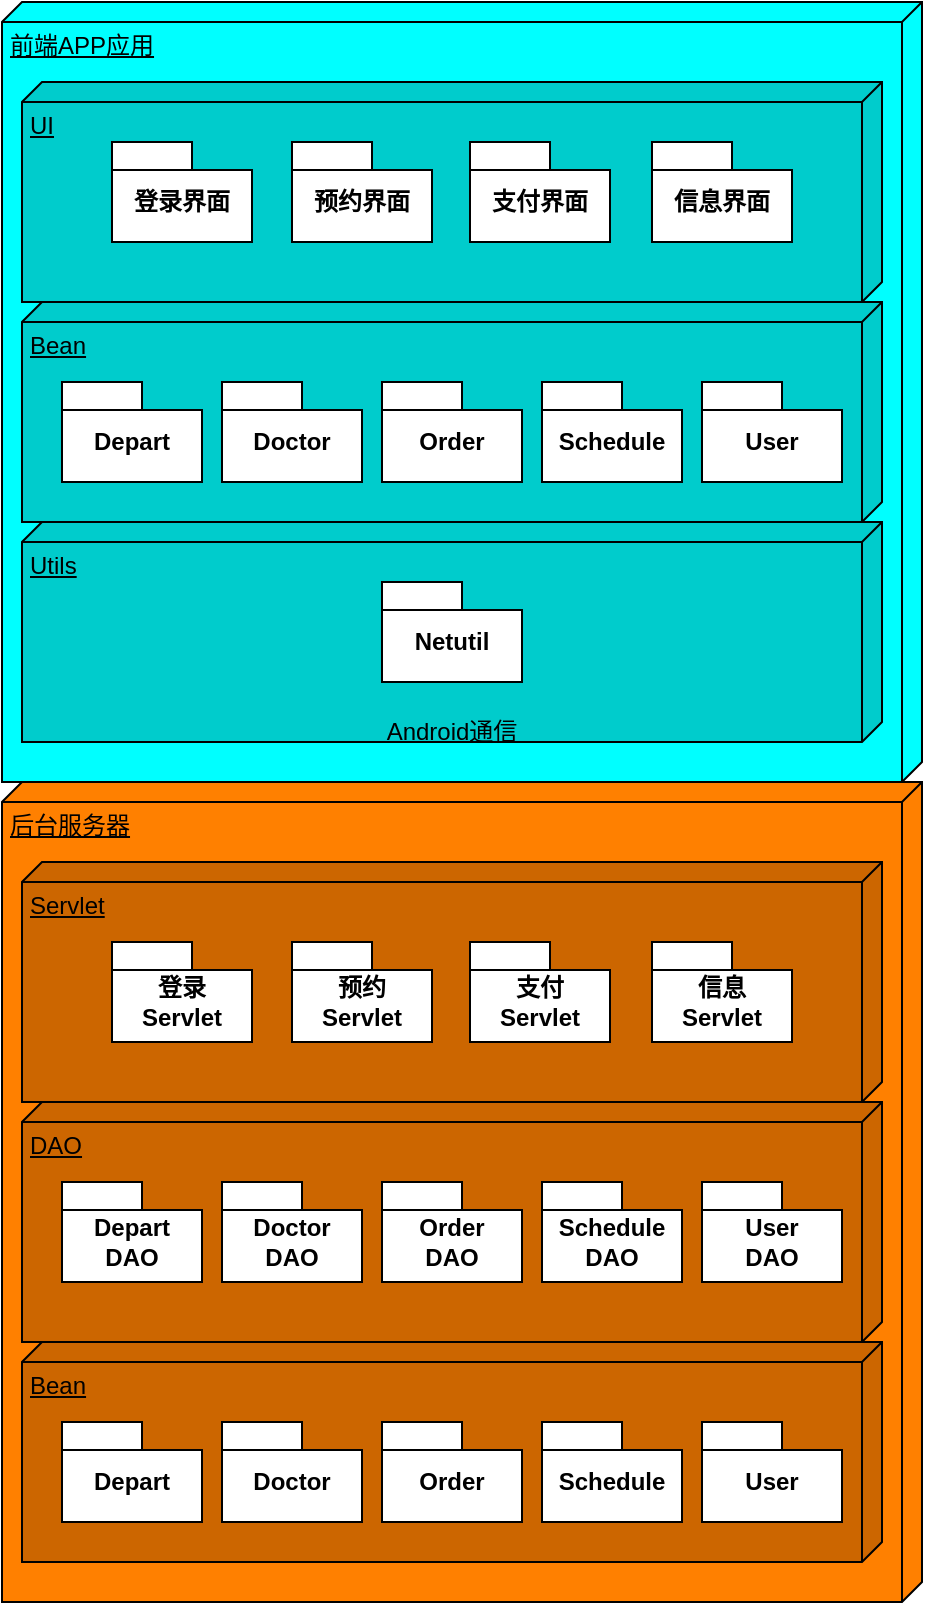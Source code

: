 <mxfile version="22.1.2" type="device">
  <diagram name="第 1 页" id="oBB3p8zH_U1W6c74gE0D">
    <mxGraphModel dx="2345" dy="1216" grid="1" gridSize="10" guides="1" tooltips="1" connect="1" arrows="1" fold="1" page="1" pageScale="1" pageWidth="827" pageHeight="1169" math="0" shadow="0">
      <root>
        <mxCell id="0" />
        <mxCell id="1" parent="0" />
        <mxCell id="9lVelVRK41Ti5xzRwSH0-1" value="前端APP应用" style="verticalAlign=top;align=left;spacingTop=8;spacingLeft=2;spacingRight=12;shape=cube;size=10;direction=south;fontStyle=4;html=1;whiteSpace=wrap;fillColor=#00FFFF;" vertex="1" parent="1">
          <mxGeometry x="170" y="70" width="460" height="390" as="geometry" />
        </mxCell>
        <mxCell id="9lVelVRK41Ti5xzRwSH0-2" value="UI" style="verticalAlign=top;align=left;spacingTop=8;spacingLeft=2;spacingRight=12;shape=cube;size=10;direction=south;fontStyle=4;html=1;whiteSpace=wrap;fillColor=#00CCCC;" vertex="1" parent="1">
          <mxGeometry x="180" y="110" width="430" height="110" as="geometry" />
        </mxCell>
        <mxCell id="9lVelVRK41Ti5xzRwSH0-3" value="登录界面" style="shape=folder;fontStyle=1;spacingTop=10;tabWidth=40;tabHeight=14;tabPosition=left;html=1;whiteSpace=wrap;" vertex="1" parent="1">
          <mxGeometry x="225" y="140" width="70" height="50" as="geometry" />
        </mxCell>
        <mxCell id="9lVelVRK41Ti5xzRwSH0-4" value="预约界面" style="shape=folder;fontStyle=1;spacingTop=10;tabWidth=40;tabHeight=14;tabPosition=left;html=1;whiteSpace=wrap;" vertex="1" parent="1">
          <mxGeometry x="315" y="140" width="70" height="50" as="geometry" />
        </mxCell>
        <mxCell id="9lVelVRK41Ti5xzRwSH0-5" value="支付界面" style="shape=folder;fontStyle=1;spacingTop=10;tabWidth=40;tabHeight=14;tabPosition=left;html=1;whiteSpace=wrap;" vertex="1" parent="1">
          <mxGeometry x="404" y="140" width="70" height="50" as="geometry" />
        </mxCell>
        <mxCell id="9lVelVRK41Ti5xzRwSH0-6" value="信息界面" style="shape=folder;fontStyle=1;spacingTop=10;tabWidth=40;tabHeight=14;tabPosition=left;html=1;whiteSpace=wrap;" vertex="1" parent="1">
          <mxGeometry x="495" y="140" width="70" height="50" as="geometry" />
        </mxCell>
        <mxCell id="9lVelVRK41Ti5xzRwSH0-7" value="Bean" style="verticalAlign=top;align=left;spacingTop=8;spacingLeft=2;spacingRight=12;shape=cube;size=10;direction=south;fontStyle=4;html=1;whiteSpace=wrap;fillColor=#00CCCC;" vertex="1" parent="1">
          <mxGeometry x="180" y="220" width="430" height="110" as="geometry" />
        </mxCell>
        <mxCell id="9lVelVRK41Ti5xzRwSH0-8" value="Utils" style="verticalAlign=top;align=left;spacingTop=8;spacingLeft=2;spacingRight=12;shape=cube;size=10;direction=south;fontStyle=4;html=1;whiteSpace=wrap;fillColor=#00CCCC;" vertex="1" parent="1">
          <mxGeometry x="180" y="330" width="430" height="110" as="geometry" />
        </mxCell>
        <mxCell id="9lVelVRK41Ti5xzRwSH0-9" value="Android通信" style="text;strokeColor=none;align=center;fillColor=none;html=1;verticalAlign=middle;whiteSpace=wrap;rounded=0;" vertex="1" parent="1">
          <mxGeometry x="335" y="420" width="120" height="30" as="geometry" />
        </mxCell>
        <mxCell id="9lVelVRK41Ti5xzRwSH0-11" value="Depart" style="shape=folder;fontStyle=1;spacingTop=10;tabWidth=40;tabHeight=14;tabPosition=left;html=1;whiteSpace=wrap;" vertex="1" parent="1">
          <mxGeometry x="200" y="260" width="70" height="50" as="geometry" />
        </mxCell>
        <mxCell id="9lVelVRK41Ti5xzRwSH0-12" value="Doctor" style="shape=folder;fontStyle=1;spacingTop=10;tabWidth=40;tabHeight=14;tabPosition=left;html=1;whiteSpace=wrap;" vertex="1" parent="1">
          <mxGeometry x="280" y="260" width="70" height="50" as="geometry" />
        </mxCell>
        <mxCell id="9lVelVRK41Ti5xzRwSH0-13" value="Order" style="shape=folder;fontStyle=1;spacingTop=10;tabWidth=40;tabHeight=14;tabPosition=left;html=1;whiteSpace=wrap;" vertex="1" parent="1">
          <mxGeometry x="360" y="260" width="70" height="50" as="geometry" />
        </mxCell>
        <mxCell id="9lVelVRK41Ti5xzRwSH0-14" value="Schedule" style="shape=folder;fontStyle=1;spacingTop=10;tabWidth=40;tabHeight=14;tabPosition=left;html=1;whiteSpace=wrap;" vertex="1" parent="1">
          <mxGeometry x="440" y="260" width="70" height="50" as="geometry" />
        </mxCell>
        <mxCell id="9lVelVRK41Ti5xzRwSH0-15" value="User" style="shape=folder;fontStyle=1;spacingTop=10;tabWidth=40;tabHeight=14;tabPosition=left;html=1;whiteSpace=wrap;" vertex="1" parent="1">
          <mxGeometry x="520" y="260" width="70" height="50" as="geometry" />
        </mxCell>
        <mxCell id="9lVelVRK41Ti5xzRwSH0-16" value="Netutil" style="shape=folder;fontStyle=1;spacingTop=10;tabWidth=40;tabHeight=14;tabPosition=left;html=1;whiteSpace=wrap;" vertex="1" parent="1">
          <mxGeometry x="360" y="360" width="70" height="50" as="geometry" />
        </mxCell>
        <mxCell id="9lVelVRK41Ti5xzRwSH0-17" value="后台服务器" style="verticalAlign=top;align=left;spacingTop=8;spacingLeft=2;spacingRight=12;shape=cube;size=10;direction=south;fontStyle=4;html=1;whiteSpace=wrap;fillColor=#FF8000;" vertex="1" parent="1">
          <mxGeometry x="170" y="460" width="460" height="410" as="geometry" />
        </mxCell>
        <mxCell id="9lVelVRK41Ti5xzRwSH0-18" value="Servlet" style="verticalAlign=top;align=left;spacingTop=8;spacingLeft=2;spacingRight=12;shape=cube;size=10;direction=south;fontStyle=4;html=1;whiteSpace=wrap;fillColor=#CC6600;" vertex="1" parent="1">
          <mxGeometry x="180" y="500" width="430" height="120" as="geometry" />
        </mxCell>
        <mxCell id="9lVelVRK41Ti5xzRwSH0-19" value="预约&lt;br&gt;Servlet" style="shape=folder;fontStyle=1;spacingTop=10;tabWidth=40;tabHeight=14;tabPosition=left;html=1;whiteSpace=wrap;" vertex="1" parent="1">
          <mxGeometry x="315" y="540" width="70" height="50" as="geometry" />
        </mxCell>
        <mxCell id="9lVelVRK41Ti5xzRwSH0-20" value="登录&lt;br&gt;Servlet" style="shape=folder;fontStyle=1;spacingTop=10;tabWidth=40;tabHeight=14;tabPosition=left;html=1;whiteSpace=wrap;" vertex="1" parent="1">
          <mxGeometry x="225" y="540" width="70" height="50" as="geometry" />
        </mxCell>
        <mxCell id="9lVelVRK41Ti5xzRwSH0-21" value="支付&lt;br&gt;Servlet" style="shape=folder;fontStyle=1;spacingTop=10;tabWidth=40;tabHeight=14;tabPosition=left;html=1;whiteSpace=wrap;" vertex="1" parent="1">
          <mxGeometry x="404" y="540" width="70" height="50" as="geometry" />
        </mxCell>
        <mxCell id="9lVelVRK41Ti5xzRwSH0-22" value="信息&lt;br&gt;Servlet" style="shape=folder;fontStyle=1;spacingTop=10;tabWidth=40;tabHeight=14;tabPosition=left;html=1;whiteSpace=wrap;" vertex="1" parent="1">
          <mxGeometry x="495" y="540" width="70" height="50" as="geometry" />
        </mxCell>
        <mxCell id="9lVelVRK41Ti5xzRwSH0-23" value="Bean" style="verticalAlign=top;align=left;spacingTop=8;spacingLeft=2;spacingRight=12;shape=cube;size=10;direction=south;fontStyle=4;html=1;whiteSpace=wrap;fillColor=#CC6600;" vertex="1" parent="1">
          <mxGeometry x="180" y="740" width="430" height="110" as="geometry" />
        </mxCell>
        <mxCell id="9lVelVRK41Ti5xzRwSH0-24" value="Depart" style="shape=folder;fontStyle=1;spacingTop=10;tabWidth=40;tabHeight=14;tabPosition=left;html=1;whiteSpace=wrap;" vertex="1" parent="1">
          <mxGeometry x="200" y="780" width="70" height="50" as="geometry" />
        </mxCell>
        <mxCell id="9lVelVRK41Ti5xzRwSH0-25" value="Doctor" style="shape=folder;fontStyle=1;spacingTop=10;tabWidth=40;tabHeight=14;tabPosition=left;html=1;whiteSpace=wrap;" vertex="1" parent="1">
          <mxGeometry x="280" y="780" width="70" height="50" as="geometry" />
        </mxCell>
        <mxCell id="9lVelVRK41Ti5xzRwSH0-26" value="Order" style="shape=folder;fontStyle=1;spacingTop=10;tabWidth=40;tabHeight=14;tabPosition=left;html=1;whiteSpace=wrap;" vertex="1" parent="1">
          <mxGeometry x="360" y="780" width="70" height="50" as="geometry" />
        </mxCell>
        <mxCell id="9lVelVRK41Ti5xzRwSH0-27" value="Schedule" style="shape=folder;fontStyle=1;spacingTop=10;tabWidth=40;tabHeight=14;tabPosition=left;html=1;whiteSpace=wrap;" vertex="1" parent="1">
          <mxGeometry x="440" y="780" width="70" height="50" as="geometry" />
        </mxCell>
        <mxCell id="9lVelVRK41Ti5xzRwSH0-28" value="User" style="shape=folder;fontStyle=1;spacingTop=10;tabWidth=40;tabHeight=14;tabPosition=left;html=1;whiteSpace=wrap;" vertex="1" parent="1">
          <mxGeometry x="520" y="780" width="70" height="50" as="geometry" />
        </mxCell>
        <mxCell id="9lVelVRK41Ti5xzRwSH0-29" value="DAO" style="verticalAlign=top;align=left;spacingTop=8;spacingLeft=2;spacingRight=12;shape=cube;size=10;direction=south;fontStyle=4;html=1;whiteSpace=wrap;fillColor=#CC6600;" vertex="1" parent="1">
          <mxGeometry x="180" y="620" width="430" height="120" as="geometry" />
        </mxCell>
        <mxCell id="9lVelVRK41Ti5xzRwSH0-31" value="Depart&lt;br&gt;DAO" style="shape=folder;fontStyle=1;spacingTop=10;tabWidth=40;tabHeight=14;tabPosition=left;html=1;whiteSpace=wrap;" vertex="1" parent="1">
          <mxGeometry x="200" y="660" width="70" height="50" as="geometry" />
        </mxCell>
        <mxCell id="9lVelVRK41Ti5xzRwSH0-32" value="Doctor&lt;br&gt;DAO" style="shape=folder;fontStyle=1;spacingTop=10;tabWidth=40;tabHeight=14;tabPosition=left;html=1;whiteSpace=wrap;" vertex="1" parent="1">
          <mxGeometry x="280" y="660" width="70" height="50" as="geometry" />
        </mxCell>
        <mxCell id="9lVelVRK41Ti5xzRwSH0-33" value="Order&lt;br&gt;DAO" style="shape=folder;fontStyle=1;spacingTop=10;tabWidth=40;tabHeight=14;tabPosition=left;html=1;whiteSpace=wrap;" vertex="1" parent="1">
          <mxGeometry x="360" y="660" width="70" height="50" as="geometry" />
        </mxCell>
        <mxCell id="9lVelVRK41Ti5xzRwSH0-34" value="Schedule&lt;br&gt;DAO" style="shape=folder;fontStyle=1;spacingTop=10;tabWidth=40;tabHeight=14;tabPosition=left;html=1;whiteSpace=wrap;" vertex="1" parent="1">
          <mxGeometry x="440" y="660" width="70" height="50" as="geometry" />
        </mxCell>
        <mxCell id="9lVelVRK41Ti5xzRwSH0-35" value="User&lt;br&gt;DAO" style="shape=folder;fontStyle=1;spacingTop=10;tabWidth=40;tabHeight=14;tabPosition=left;html=1;whiteSpace=wrap;" vertex="1" parent="1">
          <mxGeometry x="520" y="660" width="70" height="50" as="geometry" />
        </mxCell>
      </root>
    </mxGraphModel>
  </diagram>
</mxfile>
